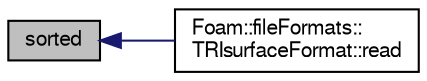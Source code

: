 digraph "sorted"
{
  bgcolor="transparent";
  edge [fontname="FreeSans",fontsize="10",labelfontname="FreeSans",labelfontsize="10"];
  node [fontname="FreeSans",fontsize="10",shape=record];
  rankdir="LR";
  Node1 [label="sorted",height=0.2,width=0.4,color="black", fillcolor="grey75", style="filled" fontcolor="black"];
  Node1 -> Node2 [dir="back",color="midnightblue",fontsize="10",style="solid",fontname="FreeSans"];
  Node2 [label="Foam::fileFormats::\lTRIsurfaceFormat::read",height=0.2,width=0.4,color="black",URL="$a02608.html#a464ebd67acbdff0014d4dae69e3ec4be",tooltip="Read from file. "];
}
